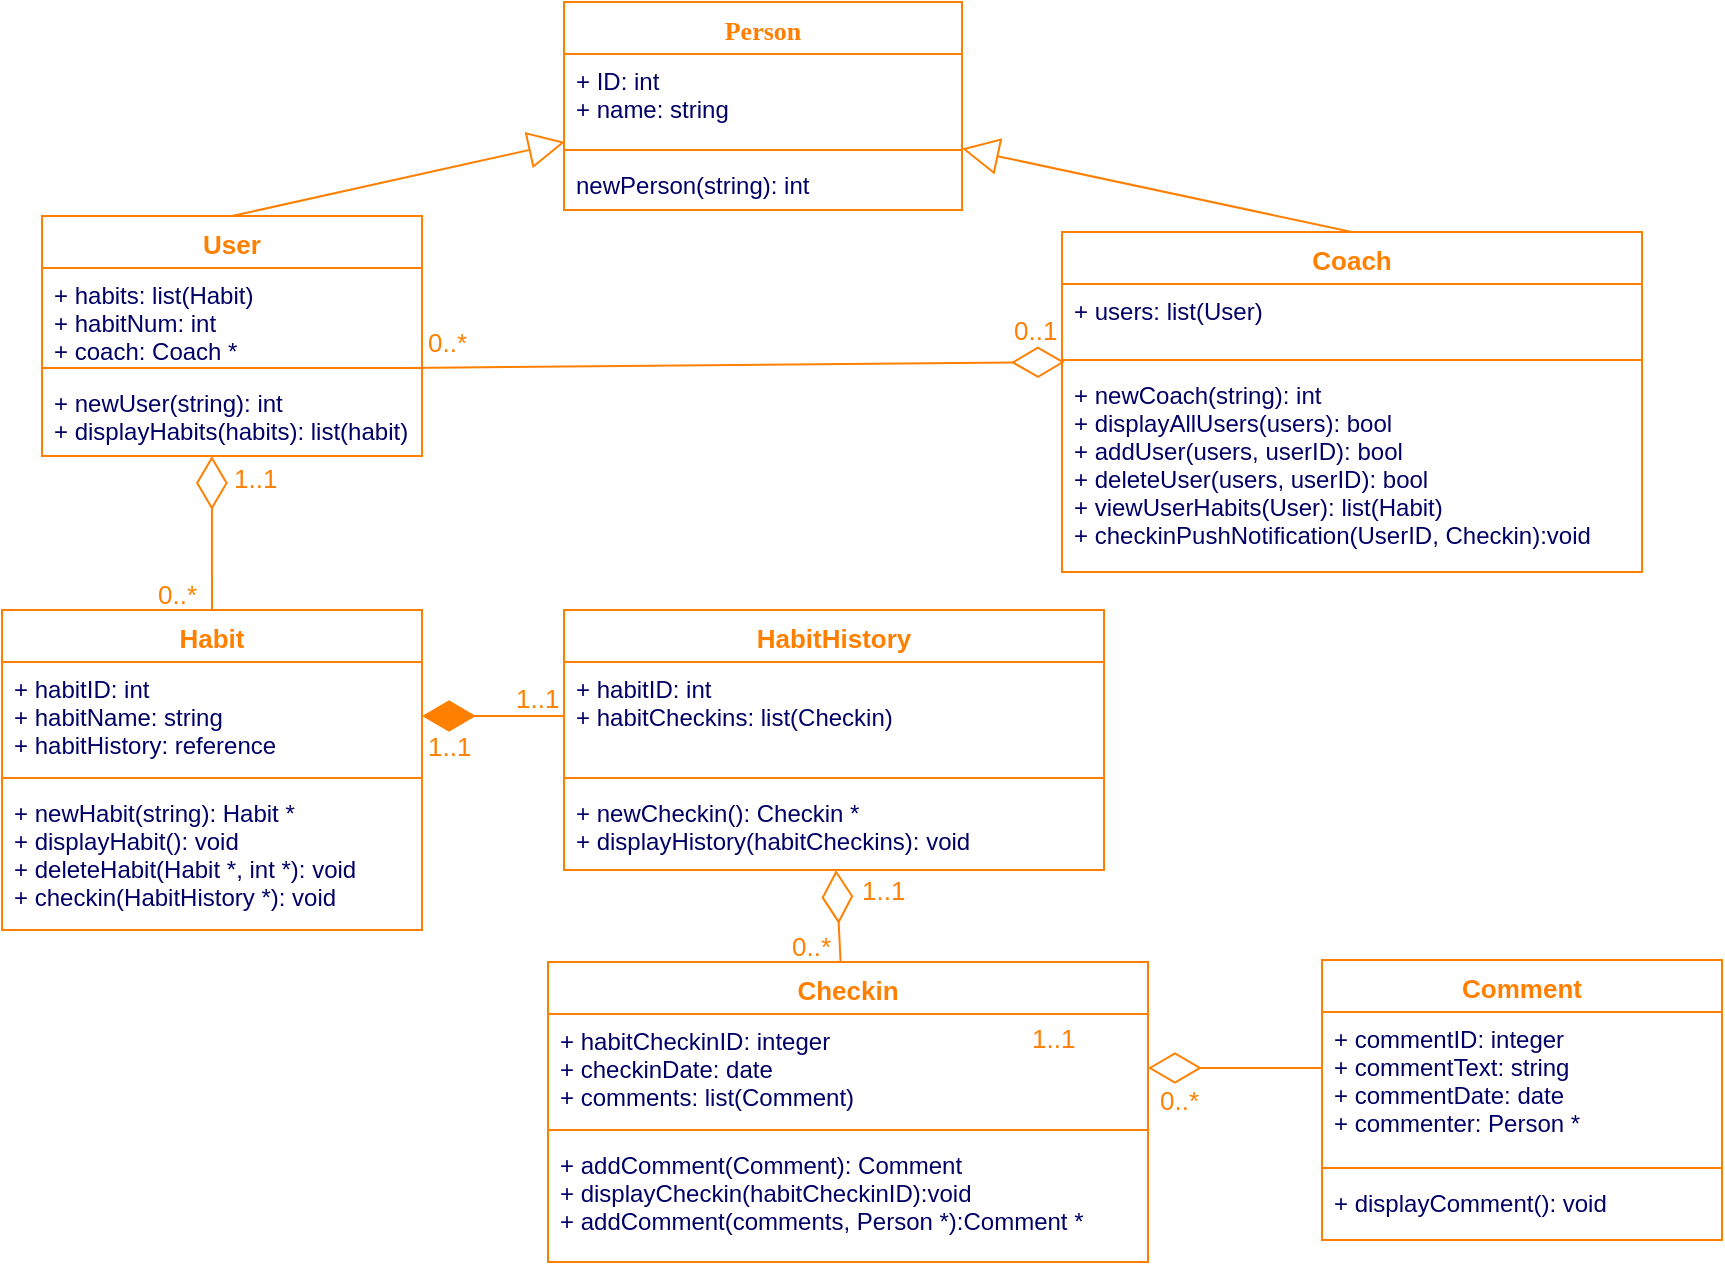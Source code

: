<mxfile version="14.6.3" type="github"><diagram id="e50d5a8b-f89a-59a1-6115-5f8c8060d788" name="Page-1"><mxGraphModel dx="1186" dy="773" grid="0" gridSize="10" guides="1" tooltips="1" connect="1" arrows="1" fold="1" page="1" pageScale="1" pageWidth="1169" pageHeight="827" math="0" shadow="0"><root><mxCell id="0"/><mxCell id="1" parent="0"/><mxCell id="41fe28ffb9dbdb2c-1" value="Habit" style="swimlane;fontStyle=1;align=center;verticalAlign=top;childLayout=stackLayout;horizontal=1;startSize=26;horizontalStack=0;resizeParent=1;resizeParentMax=0;resizeLast=0;collapsible=1;marginBottom=0;swimlaneFillColor=#ffffff;strokeColor=#FF8000;strokeWidth=1;fillColor=none;fontSize=13;fontColor=#FF8000;" parent="1" vertex="1"><mxGeometry x="140" y="345" width="210" height="160" as="geometry"><mxRectangle x="10" y="120" width="60" height="26" as="alternateBounds"/></mxGeometry></mxCell><mxCell id="41fe28ffb9dbdb2c-2" value="+ habitID: int&#10;+ habitName: string&#10;+ habitHistory: reference" style="text;strokeColor=none;fillColor=none;align=left;verticalAlign=top;spacingLeft=4;spacingRight=4;overflow=hidden;rotatable=0;points=[[0,0.5],[1,0.5]];portConstraint=eastwest;fontColor=#000066;" parent="41fe28ffb9dbdb2c-1" vertex="1"><mxGeometry y="26" width="210" height="54" as="geometry"/></mxCell><mxCell id="41fe28ffb9dbdb2c-3" value="" style="line;strokeWidth=1;fillColor=none;align=left;verticalAlign=middle;spacingTop=-1;spacingLeft=3;spacingRight=3;rotatable=0;labelPosition=right;points=[];portConstraint=eastwest;fontColor=#000066;strokeColor=#FF8000;" parent="41fe28ffb9dbdb2c-1" vertex="1"><mxGeometry y="80" width="210" height="8" as="geometry"/></mxCell><mxCell id="41fe28ffb9dbdb2c-4" value="+ newHabit(string): Habit *&#10;+ displayHabit(): void&#10;+ deleteHabit(Habit *, int *): void&#10;+ checkin(HabitHistory *): void" style="text;strokeColor=none;fillColor=none;align=left;verticalAlign=top;spacingLeft=4;spacingRight=4;overflow=hidden;rotatable=0;points=[[0,0.5],[1,0.5]];portConstraint=eastwest;fontColor=#000066;" parent="41fe28ffb9dbdb2c-1" vertex="1"><mxGeometry y="88" width="210" height="72" as="geometry"/></mxCell><mxCell id="41fe28ffb9dbdb2c-8" value="" style="endArrow=diamondThin;endFill=0;endSize=24;html=1;strokeColor=#FF8000;fontSize=13;fontColor=#000066;exitX=0.5;exitY=0;entryX=0.447;entryY=1;entryPerimeter=0;" parent="1" source="41fe28ffb9dbdb2c-1" target="41fe28ffb9dbdb2c-25" edge="1"><mxGeometry width="160" relative="1" as="geometry"><mxPoint x="160" y="527" as="sourcePoint"/><mxPoint x="244" y="277" as="targetPoint"/></mxGeometry></mxCell><mxCell id="41fe28ffb9dbdb2c-9" value="" style="endArrow=diamondThin;endFill=1;endSize=24;html=1;strokeColor=#FF8000;fontSize=13;fontColor=#000066;exitX=0;exitY=0.5;" parent="1" source="41fe28ffb9dbdb2c-19" target="41fe28ffb9dbdb2c-2" edge="1"><mxGeometry width="160" relative="1" as="geometry"><mxPoint x="366" y="385" as="sourcePoint"/><mxPoint x="310" y="386" as="targetPoint"/></mxGeometry></mxCell><mxCell id="41fe28ffb9dbdb2c-10" value="1..1" style="text;html=1;resizable=0;points=[];autosize=1;align=left;verticalAlign=top;spacingTop=-4;fontSize=13;fontColor=#000066;" parent="1" vertex="1"><mxGeometry x="250" y="225" width="40" height="20" as="geometry"/></mxCell><mxCell id="41fe28ffb9dbdb2c-11" value="0..*" style="text;html=1;resizable=0;points=[];autosize=1;align=left;verticalAlign=top;spacingTop=-4;fontSize=13;fontColor=#FF8000;" parent="1" vertex="1"><mxGeometry x="216" y="327" width="40" height="20" as="geometry"/></mxCell><mxCell id="41fe28ffb9dbdb2c-12" value="1..1" style="text;html=1;resizable=0;points=[];autosize=1;align=left;verticalAlign=top;spacingTop=-4;fontSize=13;fontColor=#FF8000;" parent="1" vertex="1"><mxGeometry x="395" y="379" width="40" height="20" as="geometry"/></mxCell><mxCell id="41fe28ffb9dbdb2c-13" value="1..1" style="text;html=1;resizable=0;points=[];autosize=1;align=left;verticalAlign=top;spacingTop=-4;fontSize=13;fontColor=#FF8000;" parent="1" vertex="1"><mxGeometry x="351" y="403" width="40" height="20" as="geometry"/></mxCell><mxCell id="41fe28ffb9dbdb2c-14" value="Checkin" style="swimlane;fontStyle=1;align=center;verticalAlign=top;childLayout=stackLayout;horizontal=1;startSize=26;horizontalStack=0;resizeParent=1;resizeParentMax=0;resizeLast=0;collapsible=1;marginBottom=0;swimlaneFillColor=#ffffff;strokeColor=#FF8000;strokeWidth=1;fillColor=none;fontSize=13;fontColor=#FF8000;" parent="1" vertex="1"><mxGeometry x="413" y="521" width="300" height="150" as="geometry"><mxRectangle x="10" y="120" width="60" height="26" as="alternateBounds"/></mxGeometry></mxCell><mxCell id="41fe28ffb9dbdb2c-15" value="+ habitCheckinID: integer&#10;+ checkinDate: date&#10;+ comments: list(Comment)" style="text;strokeColor=none;fillColor=none;align=left;verticalAlign=top;spacingLeft=4;spacingRight=4;overflow=hidden;rotatable=0;points=[[0,0.5],[1,0.5]];portConstraint=eastwest;fontColor=#000066;" parent="41fe28ffb9dbdb2c-14" vertex="1"><mxGeometry y="26" width="300" height="54" as="geometry"/></mxCell><mxCell id="41fe28ffb9dbdb2c-16" value="" style="line;strokeWidth=1;fillColor=none;align=left;verticalAlign=middle;spacingTop=-1;spacingLeft=3;spacingRight=3;rotatable=0;labelPosition=right;points=[];portConstraint=eastwest;fontColor=#000066;strokeColor=#FF8000;" parent="41fe28ffb9dbdb2c-14" vertex="1"><mxGeometry y="80" width="300" height="8" as="geometry"/></mxCell><mxCell id="41fe28ffb9dbdb2c-17" value="+ addComment(Comment): Comment&#10;+ displayCheckin(habitCheckinID):void&#10;+ addComment(comments, Person *):Comment *" style="text;strokeColor=none;fillColor=none;align=left;verticalAlign=top;spacingLeft=4;spacingRight=4;overflow=hidden;rotatable=0;points=[[0,0.5],[1,0.5]];portConstraint=eastwest;fontColor=#000066;" parent="41fe28ffb9dbdb2c-14" vertex="1"><mxGeometry y="88" width="300" height="62" as="geometry"/></mxCell><mxCell id="41fe28ffb9dbdb2c-18" value="HabitHistory" style="swimlane;fontStyle=1;align=center;verticalAlign=top;childLayout=stackLayout;horizontal=1;startSize=26;horizontalStack=0;resizeParent=1;resizeParentMax=0;resizeLast=0;collapsible=1;marginBottom=0;swimlaneFillColor=#ffffff;strokeColor=#FF8000;strokeWidth=1;fillColor=none;fontSize=13;fontColor=#FF8000;" parent="1" vertex="1"><mxGeometry x="421" y="345" width="270" height="130" as="geometry"/></mxCell><mxCell id="41fe28ffb9dbdb2c-19" value="+ habitID: int&#10;+ habitCheckins: list(Checkin)" style="text;strokeColor=none;fillColor=none;align=left;verticalAlign=top;spacingLeft=4;spacingRight=4;overflow=hidden;rotatable=0;points=[[0,0.5],[1,0.5]];portConstraint=eastwest;fontColor=#000066;" parent="41fe28ffb9dbdb2c-18" vertex="1"><mxGeometry y="26" width="270" height="54" as="geometry"/></mxCell><mxCell id="41fe28ffb9dbdb2c-20" value="" style="line;strokeWidth=1;fillColor=none;align=left;verticalAlign=middle;spacingTop=-1;spacingLeft=3;spacingRight=3;rotatable=0;labelPosition=right;points=[];portConstraint=eastwest;fontColor=#000066;strokeColor=#FF8000;" parent="41fe28ffb9dbdb2c-18" vertex="1"><mxGeometry y="80" width="270" height="8" as="geometry"/></mxCell><mxCell id="41fe28ffb9dbdb2c-21" value="+ newCheckin(): Checkin *&#10;+ displayHistory(habitCheckins): void" style="text;strokeColor=none;fillColor=none;align=left;verticalAlign=top;spacingLeft=4;spacingRight=4;overflow=hidden;rotatable=0;points=[[0,0.5],[1,0.5]];portConstraint=eastwest;fontColor=#000066;" parent="41fe28ffb9dbdb2c-18" vertex="1"><mxGeometry y="88" width="270" height="42" as="geometry"/></mxCell><mxCell id="41fe28ffb9dbdb2c-22" value="User" style="swimlane;fontStyle=1;align=center;verticalAlign=top;childLayout=stackLayout;horizontal=1;startSize=26;horizontalStack=0;resizeParent=1;resizeParentMax=0;resizeLast=0;collapsible=1;marginBottom=0;swimlaneFillColor=#ffffff;strokeColor=#FF8000;strokeWidth=1;fillColor=none;fontSize=13;fontColor=#FF8000;" parent="1" vertex="1"><mxGeometry x="160" y="148" width="190" height="120" as="geometry"/></mxCell><mxCell id="41fe28ffb9dbdb2c-23" value="+ habits: list(Habit)&#10;+ habitNum: int&#10;+ coach: Coach *" style="text;strokeColor=none;fillColor=none;align=left;verticalAlign=top;spacingLeft=4;spacingRight=4;overflow=hidden;rotatable=0;points=[[0,0.5],[1,0.5]];portConstraint=eastwest;fontColor=#000066;" parent="41fe28ffb9dbdb2c-22" vertex="1"><mxGeometry y="26" width="190" height="46" as="geometry"/></mxCell><mxCell id="41fe28ffb9dbdb2c-24" value="" style="line;strokeWidth=1;fillColor=none;align=left;verticalAlign=middle;spacingTop=-1;spacingLeft=3;spacingRight=3;rotatable=0;labelPosition=right;points=[];portConstraint=eastwest;fontColor=#000066;strokeColor=#FF8000;" parent="41fe28ffb9dbdb2c-22" vertex="1"><mxGeometry y="72" width="190" height="8" as="geometry"/></mxCell><mxCell id="41fe28ffb9dbdb2c-25" value="+ newUser(string): int&#10;+ displayHabits(habits): list(habit)" style="text;strokeColor=none;fillColor=none;align=left;verticalAlign=top;spacingLeft=4;spacingRight=4;overflow=hidden;rotatable=0;points=[[0,0.5],[1,0.5]];portConstraint=eastwest;fontColor=#000066;" parent="41fe28ffb9dbdb2c-22" vertex="1"><mxGeometry y="80" width="190" height="40" as="geometry"/></mxCell><mxCell id="41fe28ffb9dbdb2c-26" value="Coach" style="swimlane;fontStyle=1;align=center;verticalAlign=top;childLayout=stackLayout;horizontal=1;startSize=26;horizontalStack=0;resizeParent=1;resizeParentMax=0;resizeLast=0;collapsible=1;marginBottom=0;swimlaneFillColor=#ffffff;strokeColor=#FF8000;strokeWidth=1;fillColor=none;fontSize=13;fontColor=#FF8000;" parent="1" vertex="1"><mxGeometry x="670" y="156" width="290" height="170" as="geometry"/></mxCell><mxCell id="41fe28ffb9dbdb2c-27" value="+ users: list(User)" style="text;strokeColor=none;fillColor=none;align=left;verticalAlign=top;spacingLeft=4;spacingRight=4;overflow=hidden;rotatable=0;points=[[0,0.5],[1,0.5]];portConstraint=eastwest;fontColor=#000066;" parent="41fe28ffb9dbdb2c-26" vertex="1"><mxGeometry y="26" width="290" height="34" as="geometry"/></mxCell><mxCell id="41fe28ffb9dbdb2c-28" value="" style="line;strokeWidth=1;fillColor=none;align=left;verticalAlign=middle;spacingTop=-1;spacingLeft=3;spacingRight=3;rotatable=0;labelPosition=right;points=[];portConstraint=eastwest;fontColor=#000066;strokeColor=#FF8000;" parent="41fe28ffb9dbdb2c-26" vertex="1"><mxGeometry y="60" width="290" height="8" as="geometry"/></mxCell><mxCell id="41fe28ffb9dbdb2c-29" value="+ newCoach(string): int&#10;+ displayAllUsers(users): bool&#10;+ addUser(users, userID): bool&#10;+ deleteUser(users, userID): bool&#10;+ viewUserHabits(User): list(Habit)&#10;+ checkinPushNotification(UserID, Checkin):void" style="text;strokeColor=none;fillColor=none;align=left;verticalAlign=top;spacingLeft=4;spacingRight=4;overflow=hidden;rotatable=0;points=[[0,0.5],[1,0.5]];portConstraint=eastwest;fontColor=#000066;" parent="41fe28ffb9dbdb2c-26" vertex="1"><mxGeometry y="68" width="290" height="102" as="geometry"/></mxCell><mxCell id="41fe28ffb9dbdb2c-33" value="1..1" style="text;html=1;resizable=0;points=[];autosize=1;align=left;verticalAlign=top;spacingTop=-4;fontSize=13;fontColor=#FF8000;" parent="1" vertex="1"><mxGeometry x="254" y="269" width="40" height="20" as="geometry"/></mxCell><mxCell id="41fe28ffb9dbdb2c-34" value="" style="endArrow=diamondThin;endFill=0;endSize=24;html=1;strokeColor=#FF8000;fontSize=13;fontColor=#000066;spacing=0;" parent="1" source="41fe28ffb9dbdb2c-14" target="41fe28ffb9dbdb2c-21" edge="1"><mxGeometry width="160" relative="1" as="geometry"><mxPoint x="531" y="554" as="sourcePoint"/><mxPoint x="480" y="320" as="targetPoint"/></mxGeometry></mxCell><mxCell id="41fe28ffb9dbdb2c-35" value="1..1" style="text;html=1;resizable=0;points=[];autosize=1;align=left;verticalAlign=top;spacingTop=-4;fontSize=13;fontColor=#FF8000;" parent="1" vertex="1"><mxGeometry x="568" y="475" width="40" height="20" as="geometry"/></mxCell><mxCell id="41fe28ffb9dbdb2c-36" value="0..*" style="text;html=1;resizable=0;points=[];autosize=1;align=left;verticalAlign=top;spacingTop=-4;fontSize=13;fontColor=#FF8000;" parent="1" vertex="1"><mxGeometry x="533" y="503" width="40" height="20" as="geometry"/></mxCell><mxCell id="41fe28ffb9dbdb2c-37" value="" style="endArrow=block;endSize=16;endFill=0;html=1;strokeColor=#FF8000;fontSize=13;fontColor=#000066;exitX=0.5;exitY=0;" parent="1" source="41fe28ffb9dbdb2c-22" target="2743ce97418336eb-2" edge="1"><mxGeometry width="160" relative="1" as="geometry"><mxPoint x="390" y="237" as="sourcePoint"/><mxPoint x="420" y="86" as="targetPoint"/></mxGeometry></mxCell><mxCell id="41fe28ffb9dbdb2c-38" value="" style="endArrow=block;endSize=16;endFill=0;html=1;strokeColor=#FF8000;fontSize=13;fontColor=#000066;exitX=0.5;exitY=0;" parent="1" source="41fe28ffb9dbdb2c-26" target="2743ce97418336eb-1" edge="1"><mxGeometry width="160" relative="1" as="geometry"><mxPoint x="265" y="158" as="sourcePoint"/><mxPoint x="620" y="86" as="targetPoint"/></mxGeometry></mxCell><mxCell id="41fe28ffb9dbdb2c-39" value="" style="endArrow=diamondThin;endFill=0;endSize=24;html=1;strokeColor=#FF8000;fontSize=13;fontColor=#000066;entryX=1;entryY=0.5;exitX=0.005;exitY=0.378;exitPerimeter=0;" parent="1" source="2743ce97418336eb-14" target="41fe28ffb9dbdb2c-15" edge="1"><mxGeometry width="160" relative="1" as="geometry"><mxPoint x="803" y="573" as="sourcePoint"/><mxPoint x="543" y="485" as="targetPoint"/></mxGeometry></mxCell><mxCell id="41fe28ffb9dbdb2c-40" value="1..1" style="text;html=1;resizable=0;points=[];autosize=1;align=left;verticalAlign=top;spacingTop=-4;fontSize=13;fontColor=#FF8000;" parent="1" vertex="1"><mxGeometry x="653" y="549" width="40" height="20" as="geometry"/></mxCell><mxCell id="41fe28ffb9dbdb2c-41" value="0..*" style="text;html=1;resizable=0;points=[];autosize=1;align=left;verticalAlign=top;spacingTop=-4;fontSize=13;fontColor=#FF8000;" parent="1" vertex="1"><mxGeometry x="717" y="580" width="40" height="20" as="geometry"/></mxCell><mxCell id="41fe28ffb9dbdb2c-42" value="" style="endArrow=diamondThin;endFill=0;endSize=24;html=1;strokeColor=#FF8000;fontSize=13;fontColor=#000066;exitX=0.958;exitY=0.5;exitPerimeter=0;entryX=0.005;entryY=1.147;entryPerimeter=0;" parent="1" source="41fe28ffb9dbdb2c-24" target="41fe28ffb9dbdb2c-27" edge="1"><mxGeometry width="160" relative="1" as="geometry"><mxPoint x="255" y="355" as="sourcePoint"/><mxPoint x="255" y="262" as="targetPoint"/></mxGeometry></mxCell><mxCell id="41fe28ffb9dbdb2c-43" value="0..1" style="text;html=1;resizable=0;points=[];autosize=1;align=left;verticalAlign=top;spacingTop=-4;fontSize=13;fontColor=#FF8000;" parent="1" vertex="1"><mxGeometry x="644" y="195" width="40" height="20" as="geometry"/></mxCell><mxCell id="41fe28ffb9dbdb2c-44" value="0..*" style="text;html=1;resizable=0;points=[];autosize=1;align=left;verticalAlign=top;spacingTop=-4;fontSize=13;fontColor=#FF8000;" parent="1" vertex="1"><mxGeometry x="351" y="201" width="40" height="20" as="geometry"/></mxCell><mxCell id="2743ce97418336eb-1" value="Person" style="swimlane;fontStyle=1;align=center;verticalAlign=top;childLayout=stackLayout;horizontal=1;startSize=26;horizontalStack=0;resizeParent=1;resizeParentMax=0;resizeLast=0;collapsible=1;marginBottom=0;swimlaneFillColor=#ffffff;strokeColor=#FF8000;fillColor=#ffffff;fontFamily=Tahoma;fontSize=13;fontColor=#FF8000;" parent="1" vertex="1"><mxGeometry x="421" y="41" width="199" height="104" as="geometry"/></mxCell><mxCell id="2743ce97418336eb-2" value="+ ID: int&#10;+ name: string" style="text;strokeColor=none;fillColor=none;align=left;verticalAlign=top;spacingLeft=4;spacingRight=4;overflow=hidden;rotatable=0;points=[[0,0.5],[1,0.5]];portConstraint=eastwest;fontColor=#000066;" parent="2743ce97418336eb-1" vertex="1"><mxGeometry y="26" width="199" height="44" as="geometry"/></mxCell><mxCell id="2743ce97418336eb-3" value="" style="line;strokeWidth=1;fillColor=none;align=left;verticalAlign=middle;spacingTop=-1;spacingLeft=3;spacingRight=3;rotatable=0;labelPosition=right;points=[];portConstraint=eastwest;fontColor=#FF8000;strokeColor=#FF8000;" parent="2743ce97418336eb-1" vertex="1"><mxGeometry y="70" width="199" height="8" as="geometry"/></mxCell><mxCell id="2743ce97418336eb-4" value="newPerson(string): int" style="text;strokeColor=none;fillColor=none;align=left;verticalAlign=top;spacingLeft=4;spacingRight=4;overflow=hidden;rotatable=0;points=[[0,0.5],[1,0.5]];portConstraint=eastwest;fontColor=#000066;" parent="2743ce97418336eb-1" vertex="1"><mxGeometry y="78" width="199" height="26" as="geometry"/></mxCell><mxCell id="2743ce97418336eb-13" value="Comment" style="swimlane;fontStyle=1;align=center;verticalAlign=top;childLayout=stackLayout;horizontal=1;startSize=26;horizontalStack=0;resizeParent=1;resizeParentMax=0;resizeLast=0;collapsible=1;marginBottom=0;swimlaneFillColor=#ffffff;strokeColor=#FF8000;strokeWidth=1;fillColor=none;fontSize=13;fontColor=#FF8000;" parent="1" vertex="1"><mxGeometry x="800" y="520" width="200" height="140" as="geometry"/></mxCell><mxCell id="2743ce97418336eb-14" value="+ commentID: integer&#10;+ commentText: string&#10;+ commentDate: date&#10;+ commenter: Person *" style="text;strokeColor=none;fillColor=none;align=left;verticalAlign=top;spacingLeft=4;spacingRight=4;overflow=hidden;rotatable=0;points=[[0,0.5],[1,0.5]];portConstraint=eastwest;fontColor=#000066;" parent="2743ce97418336eb-13" vertex="1"><mxGeometry y="26" width="200" height="74" as="geometry"/></mxCell><mxCell id="2743ce97418336eb-15" value="" style="line;strokeWidth=1;fillColor=none;align=left;verticalAlign=middle;spacingTop=-1;spacingLeft=3;spacingRight=3;rotatable=0;labelPosition=right;points=[];portConstraint=eastwest;fontColor=#000066;strokeColor=#FF8000;" parent="2743ce97418336eb-13" vertex="1"><mxGeometry y="100" width="200" height="8" as="geometry"/></mxCell><mxCell id="2743ce97418336eb-16" value="+ displayComment(): void" style="text;strokeColor=none;fillColor=none;align=left;verticalAlign=top;spacingLeft=4;spacingRight=4;overflow=hidden;rotatable=0;points=[[0,0.5],[1,0.5]];portConstraint=eastwest;fontColor=#000066;" parent="2743ce97418336eb-13" vertex="1"><mxGeometry y="108" width="200" height="32" as="geometry"/></mxCell></root></mxGraphModel></diagram></mxfile>